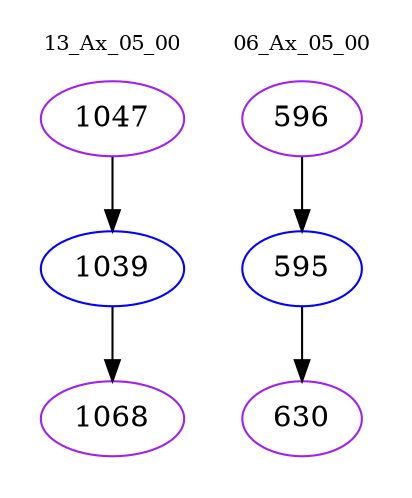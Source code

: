 digraph{
subgraph cluster_0 {
color = white
label = "13_Ax_05_00";
fontsize=10;
T0_1047 [label="1047", color="purple"]
T0_1047 -> T0_1039 [color="black"]
T0_1039 [label="1039", color="blue"]
T0_1039 -> T0_1068 [color="black"]
T0_1068 [label="1068", color="purple"]
}
subgraph cluster_1 {
color = white
label = "06_Ax_05_00";
fontsize=10;
T1_596 [label="596", color="purple"]
T1_596 -> T1_595 [color="black"]
T1_595 [label="595", color="blue"]
T1_595 -> T1_630 [color="black"]
T1_630 [label="630", color="purple"]
}
}
